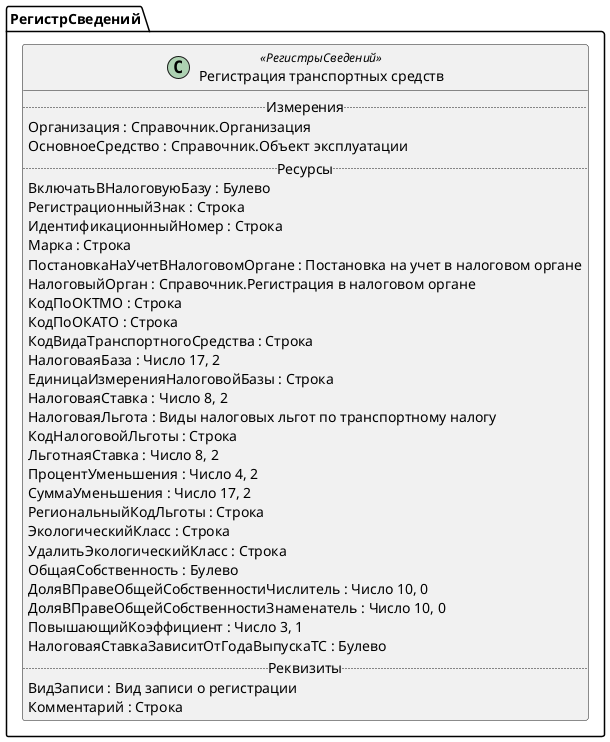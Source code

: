 ﻿@startuml РегистрацияТранспортныхСредств
'!include templates.wsd
'..\include templates.wsd
class РегистрСведений.РегистрацияТранспортныхСредств as "Регистрация транспортных средств" <<РегистрыСведений>>
{
..Измерения..
Организация : Справочник.Организация
ОсновноеСредство : Справочник.Объект эксплуатации
..Ресурсы..
ВключатьВНалоговуюБазу : Булево
РегистрационныйЗнак : Строка
ИдентификационныйНомер : Строка
Марка : Строка
ПостановкаНаУчетВНалоговомОргане : Постановка на учет в налоговом органе
НалоговыйОрган : Справочник.Регистрация в налоговом органе
КодПоОКТМО : Строка
КодПоОКАТО : Строка
КодВидаТранспортногоСредства : Строка
НалоговаяБаза : Число 17, 2
ЕдиницаИзмеренияНалоговойБазы : Строка
НалоговаяСтавка : Число 8, 2
НалоговаяЛьгота : Виды налоговых льгот по транспортному налогу
КодНалоговойЛьготы : Строка
ЛьготнаяСтавка : Число 8, 2
ПроцентУменьшения : Число 4, 2
СуммаУменьшения : Число 17, 2
РегиональныйКодЛьготы : Строка
ЭкологическийКласс : Строка
УдалитьЭкологическийКласс : Строка
ОбщаяСобственность : Булево
ДоляВПравеОбщейСобственностиЧислитель : Число 10, 0
ДоляВПравеОбщейСобственностиЗнаменатель : Число 10, 0
ПовышающийКоэффициент : Число 3, 1
НалоговаяСтавкаЗависитОтГодаВыпускаТС : Булево
..Реквизиты..
ВидЗаписи : Вид записи о регистрации
Комментарий : Строка
}
@enduml
